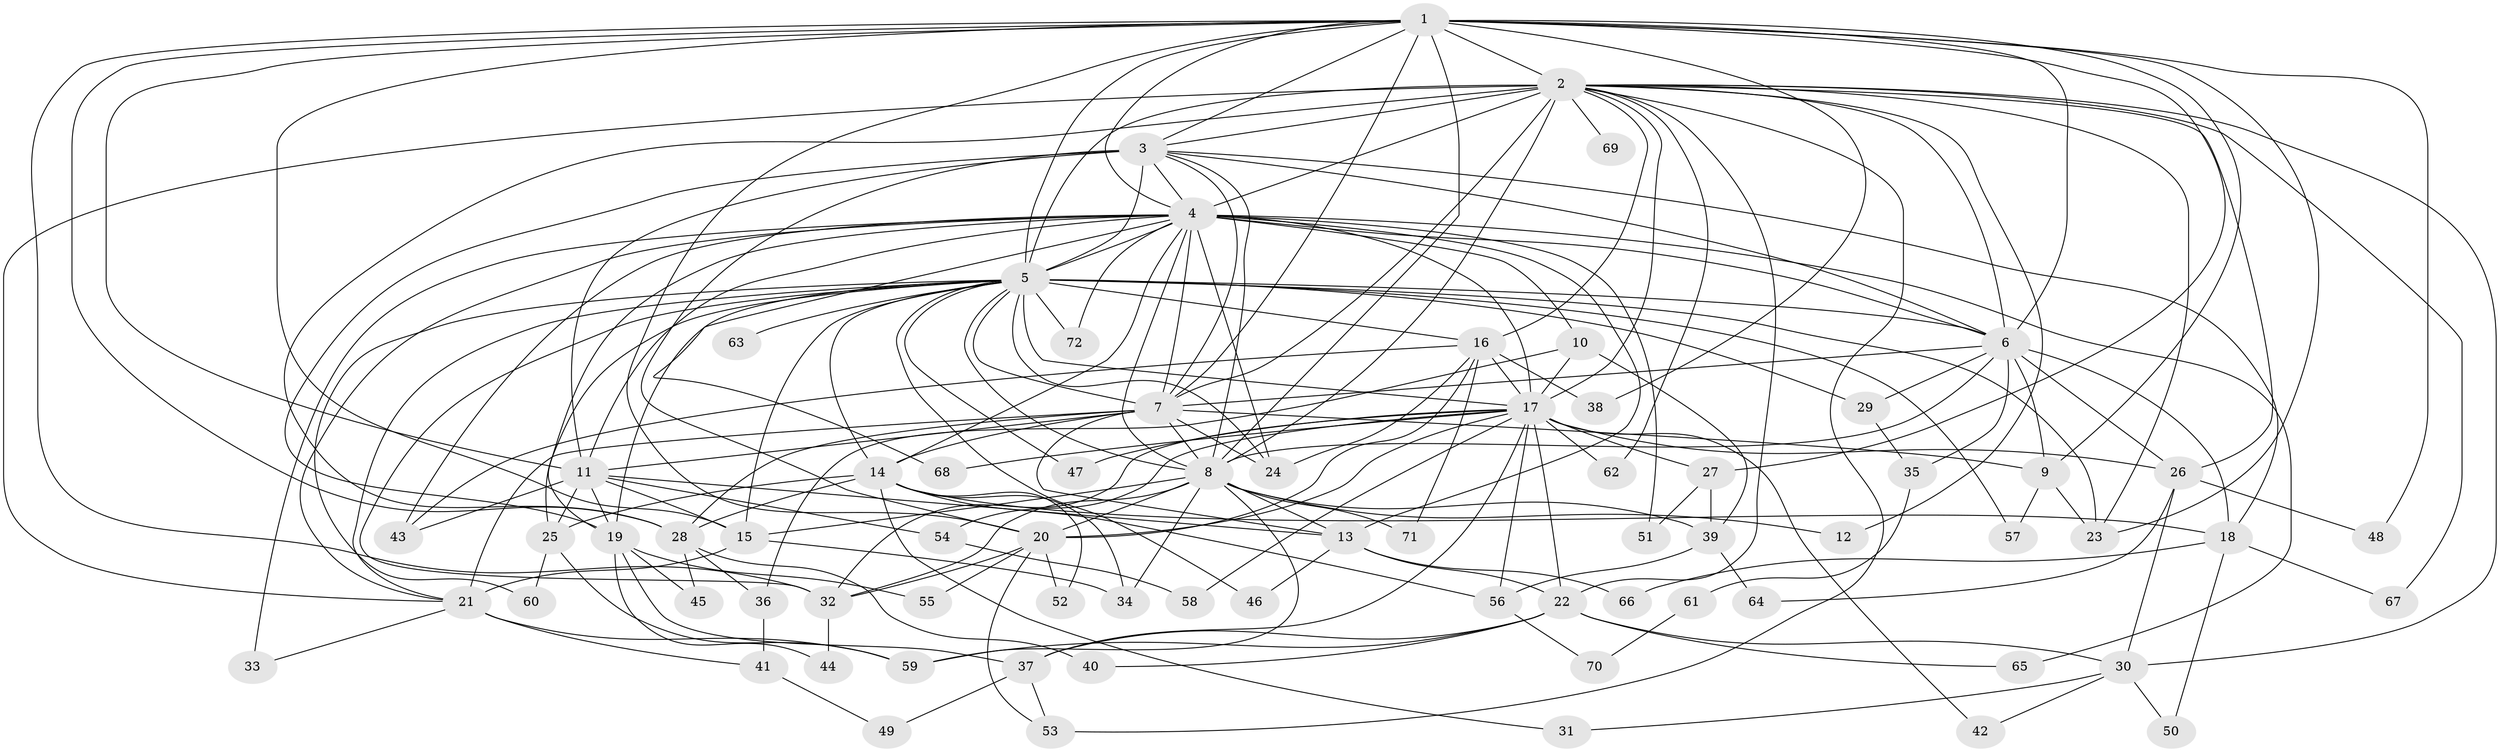 // original degree distribution, {21: 0.013986013986013986, 17: 0.006993006993006993, 23: 0.006993006993006993, 20: 0.013986013986013986, 35: 0.006993006993006993, 15: 0.006993006993006993, 19: 0.006993006993006993, 30: 0.006993006993006993, 3: 0.20279720279720279, 5: 0.09090909090909091, 2: 0.5034965034965035, 7: 0.027972027972027972, 8: 0.013986013986013986, 9: 0.006993006993006993, 4: 0.06993006993006994, 6: 0.013986013986013986}
// Generated by graph-tools (version 1.1) at 2025/34/03/09/25 02:34:59]
// undirected, 72 vertices, 193 edges
graph export_dot {
graph [start="1"]
  node [color=gray90,style=filled];
  1;
  2;
  3;
  4;
  5;
  6;
  7;
  8;
  9;
  10;
  11;
  12;
  13;
  14;
  15;
  16;
  17;
  18;
  19;
  20;
  21;
  22;
  23;
  24;
  25;
  26;
  27;
  28;
  29;
  30;
  31;
  32;
  33;
  34;
  35;
  36;
  37;
  38;
  39;
  40;
  41;
  42;
  43;
  44;
  45;
  46;
  47;
  48;
  49;
  50;
  51;
  52;
  53;
  54;
  55;
  56;
  57;
  58;
  59;
  60;
  61;
  62;
  63;
  64;
  65;
  66;
  67;
  68;
  69;
  70;
  71;
  72;
  1 -- 2 [weight=3.0];
  1 -- 3 [weight=1.0];
  1 -- 4 [weight=3.0];
  1 -- 5 [weight=1.0];
  1 -- 6 [weight=2.0];
  1 -- 7 [weight=1.0];
  1 -- 8 [weight=1.0];
  1 -- 9 [weight=1.0];
  1 -- 11 [weight=1.0];
  1 -- 15 [weight=1.0];
  1 -- 20 [weight=1.0];
  1 -- 23 [weight=1.0];
  1 -- 27 [weight=1.0];
  1 -- 28 [weight=1.0];
  1 -- 32 [weight=1.0];
  1 -- 38 [weight=1.0];
  1 -- 48 [weight=1.0];
  2 -- 3 [weight=2.0];
  2 -- 4 [weight=4.0];
  2 -- 5 [weight=3.0];
  2 -- 6 [weight=2.0];
  2 -- 7 [weight=2.0];
  2 -- 8 [weight=2.0];
  2 -- 12 [weight=1.0];
  2 -- 16 [weight=1.0];
  2 -- 17 [weight=1.0];
  2 -- 21 [weight=1.0];
  2 -- 22 [weight=1.0];
  2 -- 23 [weight=1.0];
  2 -- 26 [weight=2.0];
  2 -- 28 [weight=1.0];
  2 -- 30 [weight=1.0];
  2 -- 53 [weight=2.0];
  2 -- 62 [weight=1.0];
  2 -- 67 [weight=1.0];
  2 -- 69 [weight=1.0];
  3 -- 4 [weight=3.0];
  3 -- 5 [weight=3.0];
  3 -- 6 [weight=1.0];
  3 -- 7 [weight=1.0];
  3 -- 8 [weight=1.0];
  3 -- 11 [weight=8.0];
  3 -- 18 [weight=2.0];
  3 -- 19 [weight=1.0];
  3 -- 20 [weight=1.0];
  4 -- 5 [weight=2.0];
  4 -- 6 [weight=2.0];
  4 -- 7 [weight=2.0];
  4 -- 8 [weight=3.0];
  4 -- 10 [weight=1.0];
  4 -- 11 [weight=1.0];
  4 -- 13 [weight=1.0];
  4 -- 14 [weight=2.0];
  4 -- 17 [weight=12.0];
  4 -- 19 [weight=1.0];
  4 -- 21 [weight=1.0];
  4 -- 24 [weight=1.0];
  4 -- 33 [weight=1.0];
  4 -- 43 [weight=1.0];
  4 -- 51 [weight=1.0];
  4 -- 65 [weight=1.0];
  4 -- 68 [weight=1.0];
  4 -- 72 [weight=1.0];
  5 -- 6 [weight=1.0];
  5 -- 7 [weight=2.0];
  5 -- 8 [weight=1.0];
  5 -- 14 [weight=2.0];
  5 -- 15 [weight=1.0];
  5 -- 16 [weight=2.0];
  5 -- 17 [weight=3.0];
  5 -- 19 [weight=1.0];
  5 -- 21 [weight=1.0];
  5 -- 23 [weight=1.0];
  5 -- 24 [weight=1.0];
  5 -- 25 [weight=2.0];
  5 -- 29 [weight=1.0];
  5 -- 32 [weight=1.0];
  5 -- 46 [weight=1.0];
  5 -- 47 [weight=1.0];
  5 -- 57 [weight=1.0];
  5 -- 60 [weight=1.0];
  5 -- 63 [weight=1.0];
  5 -- 72 [weight=1.0];
  6 -- 7 [weight=1.0];
  6 -- 8 [weight=1.0];
  6 -- 9 [weight=1.0];
  6 -- 18 [weight=1.0];
  6 -- 26 [weight=1.0];
  6 -- 29 [weight=1.0];
  6 -- 35 [weight=1.0];
  7 -- 8 [weight=1.0];
  7 -- 9 [weight=2.0];
  7 -- 11 [weight=1.0];
  7 -- 13 [weight=1.0];
  7 -- 14 [weight=2.0];
  7 -- 21 [weight=2.0];
  7 -- 24 [weight=1.0];
  7 -- 28 [weight=1.0];
  8 -- 12 [weight=1.0];
  8 -- 13 [weight=1.0];
  8 -- 15 [weight=1.0];
  8 -- 20 [weight=1.0];
  8 -- 32 [weight=1.0];
  8 -- 34 [weight=1.0];
  8 -- 39 [weight=1.0];
  8 -- 59 [weight=1.0];
  8 -- 71 [weight=1.0];
  9 -- 23 [weight=1.0];
  9 -- 57 [weight=1.0];
  10 -- 17 [weight=1.0];
  10 -- 36 [weight=1.0];
  10 -- 39 [weight=1.0];
  11 -- 13 [weight=2.0];
  11 -- 15 [weight=1.0];
  11 -- 19 [weight=1.0];
  11 -- 25 [weight=2.0];
  11 -- 43 [weight=1.0];
  11 -- 54 [weight=1.0];
  13 -- 22 [weight=2.0];
  13 -- 46 [weight=1.0];
  13 -- 66 [weight=1.0];
  14 -- 18 [weight=1.0];
  14 -- 25 [weight=1.0];
  14 -- 28 [weight=1.0];
  14 -- 31 [weight=1.0];
  14 -- 34 [weight=1.0];
  14 -- 52 [weight=1.0];
  14 -- 56 [weight=1.0];
  15 -- 21 [weight=5.0];
  15 -- 34 [weight=1.0];
  16 -- 17 [weight=2.0];
  16 -- 20 [weight=1.0];
  16 -- 24 [weight=1.0];
  16 -- 38 [weight=1.0];
  16 -- 43 [weight=1.0];
  16 -- 71 [weight=1.0];
  17 -- 20 [weight=1.0];
  17 -- 22 [weight=1.0];
  17 -- 26 [weight=1.0];
  17 -- 27 [weight=2.0];
  17 -- 32 [weight=1.0];
  17 -- 37 [weight=1.0];
  17 -- 42 [weight=1.0];
  17 -- 47 [weight=1.0];
  17 -- 54 [weight=1.0];
  17 -- 56 [weight=1.0];
  17 -- 58 [weight=1.0];
  17 -- 62 [weight=1.0];
  17 -- 68 [weight=1.0];
  18 -- 50 [weight=1.0];
  18 -- 66 [weight=1.0];
  18 -- 67 [weight=1.0];
  19 -- 37 [weight=1.0];
  19 -- 44 [weight=1.0];
  19 -- 45 [weight=1.0];
  19 -- 55 [weight=1.0];
  20 -- 32 [weight=1.0];
  20 -- 52 [weight=1.0];
  20 -- 53 [weight=1.0];
  20 -- 55 [weight=1.0];
  21 -- 33 [weight=1.0];
  21 -- 41 [weight=1.0];
  21 -- 59 [weight=1.0];
  22 -- 30 [weight=1.0];
  22 -- 37 [weight=1.0];
  22 -- 40 [weight=1.0];
  22 -- 59 [weight=1.0];
  22 -- 65 [weight=1.0];
  25 -- 59 [weight=1.0];
  25 -- 60 [weight=1.0];
  26 -- 30 [weight=1.0];
  26 -- 48 [weight=1.0];
  26 -- 64 [weight=1.0];
  27 -- 39 [weight=1.0];
  27 -- 51 [weight=1.0];
  28 -- 36 [weight=1.0];
  28 -- 40 [weight=1.0];
  28 -- 45 [weight=1.0];
  29 -- 35 [weight=1.0];
  30 -- 31 [weight=1.0];
  30 -- 42 [weight=1.0];
  30 -- 50 [weight=1.0];
  32 -- 44 [weight=1.0];
  35 -- 61 [weight=1.0];
  36 -- 41 [weight=1.0];
  37 -- 49 [weight=1.0];
  37 -- 53 [weight=1.0];
  39 -- 56 [weight=1.0];
  39 -- 64 [weight=1.0];
  41 -- 49 [weight=1.0];
  54 -- 58 [weight=1.0];
  56 -- 70 [weight=1.0];
  61 -- 70 [weight=1.0];
}
